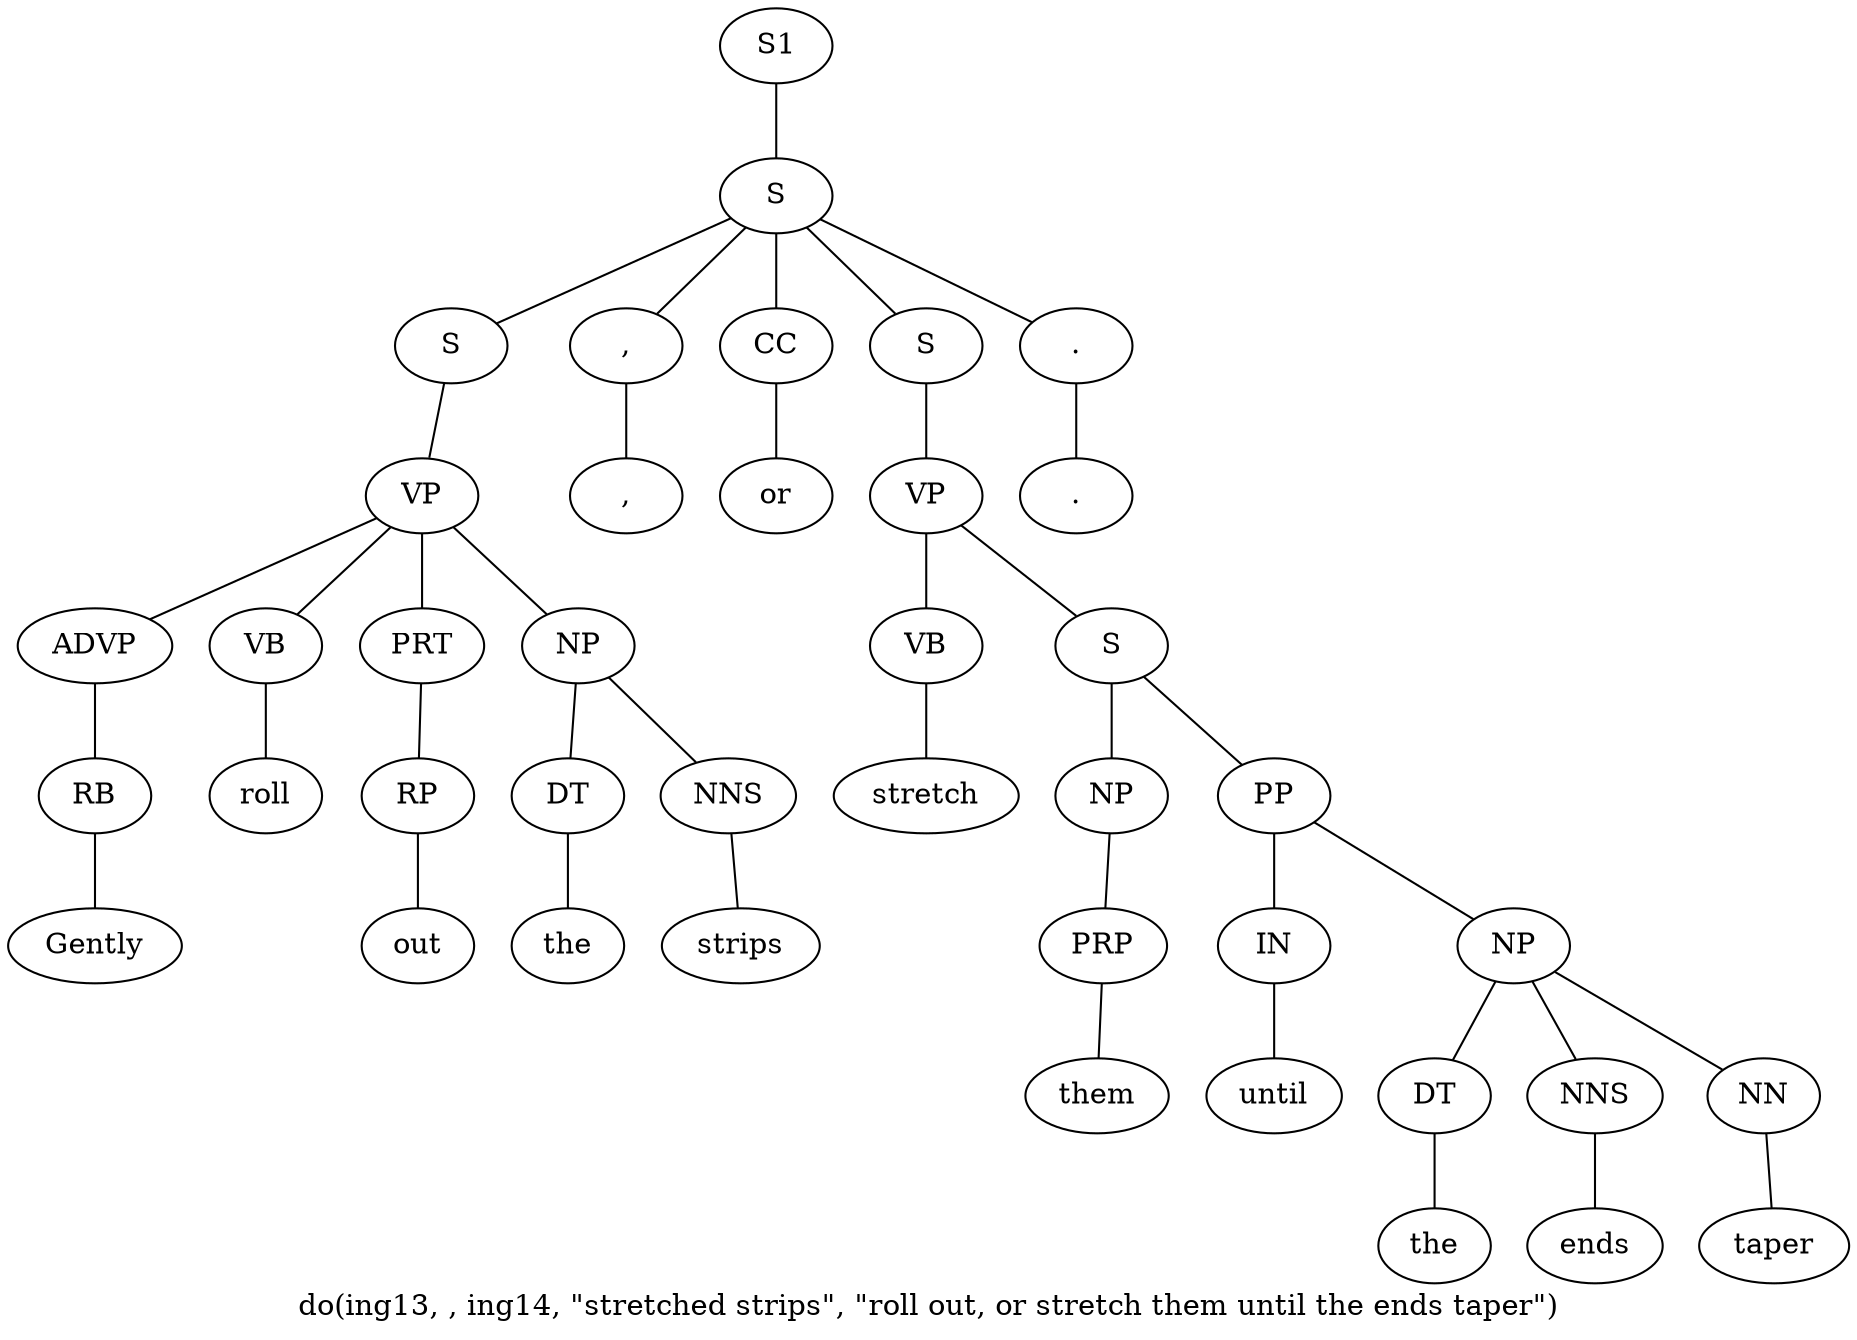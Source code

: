 graph SyntaxGraph {
	label = "do(ing13, , ing14, \"stretched strips\", \"roll out, or stretch them until the ends taper\")";
	Node0 [label="S1"];
	Node1 [label="S"];
	Node2 [label="S"];
	Node3 [label="VP"];
	Node4 [label="ADVP"];
	Node5 [label="RB"];
	Node6 [label="Gently"];
	Node7 [label="VB"];
	Node8 [label="roll"];
	Node9 [label="PRT"];
	Node10 [label="RP"];
	Node11 [label="out"];
	Node12 [label="NP"];
	Node13 [label="DT"];
	Node14 [label="the"];
	Node15 [label="NNS"];
	Node16 [label="strips"];
	Node17 [label=","];
	Node18 [label=","];
	Node19 [label="CC"];
	Node20 [label="or"];
	Node21 [label="S"];
	Node22 [label="VP"];
	Node23 [label="VB"];
	Node24 [label="stretch"];
	Node25 [label="S"];
	Node26 [label="NP"];
	Node27 [label="PRP"];
	Node28 [label="them"];
	Node29 [label="PP"];
	Node30 [label="IN"];
	Node31 [label="until"];
	Node32 [label="NP"];
	Node33 [label="DT"];
	Node34 [label="the"];
	Node35 [label="NNS"];
	Node36 [label="ends"];
	Node37 [label="NN"];
	Node38 [label="taper"];
	Node39 [label="."];
	Node40 [label="."];

	Node0 -- Node1;
	Node1 -- Node2;
	Node1 -- Node17;
	Node1 -- Node19;
	Node1 -- Node21;
	Node1 -- Node39;
	Node2 -- Node3;
	Node3 -- Node4;
	Node3 -- Node7;
	Node3 -- Node9;
	Node3 -- Node12;
	Node4 -- Node5;
	Node5 -- Node6;
	Node7 -- Node8;
	Node9 -- Node10;
	Node10 -- Node11;
	Node12 -- Node13;
	Node12 -- Node15;
	Node13 -- Node14;
	Node15 -- Node16;
	Node17 -- Node18;
	Node19 -- Node20;
	Node21 -- Node22;
	Node22 -- Node23;
	Node22 -- Node25;
	Node23 -- Node24;
	Node25 -- Node26;
	Node25 -- Node29;
	Node26 -- Node27;
	Node27 -- Node28;
	Node29 -- Node30;
	Node29 -- Node32;
	Node30 -- Node31;
	Node32 -- Node33;
	Node32 -- Node35;
	Node32 -- Node37;
	Node33 -- Node34;
	Node35 -- Node36;
	Node37 -- Node38;
	Node39 -- Node40;
}